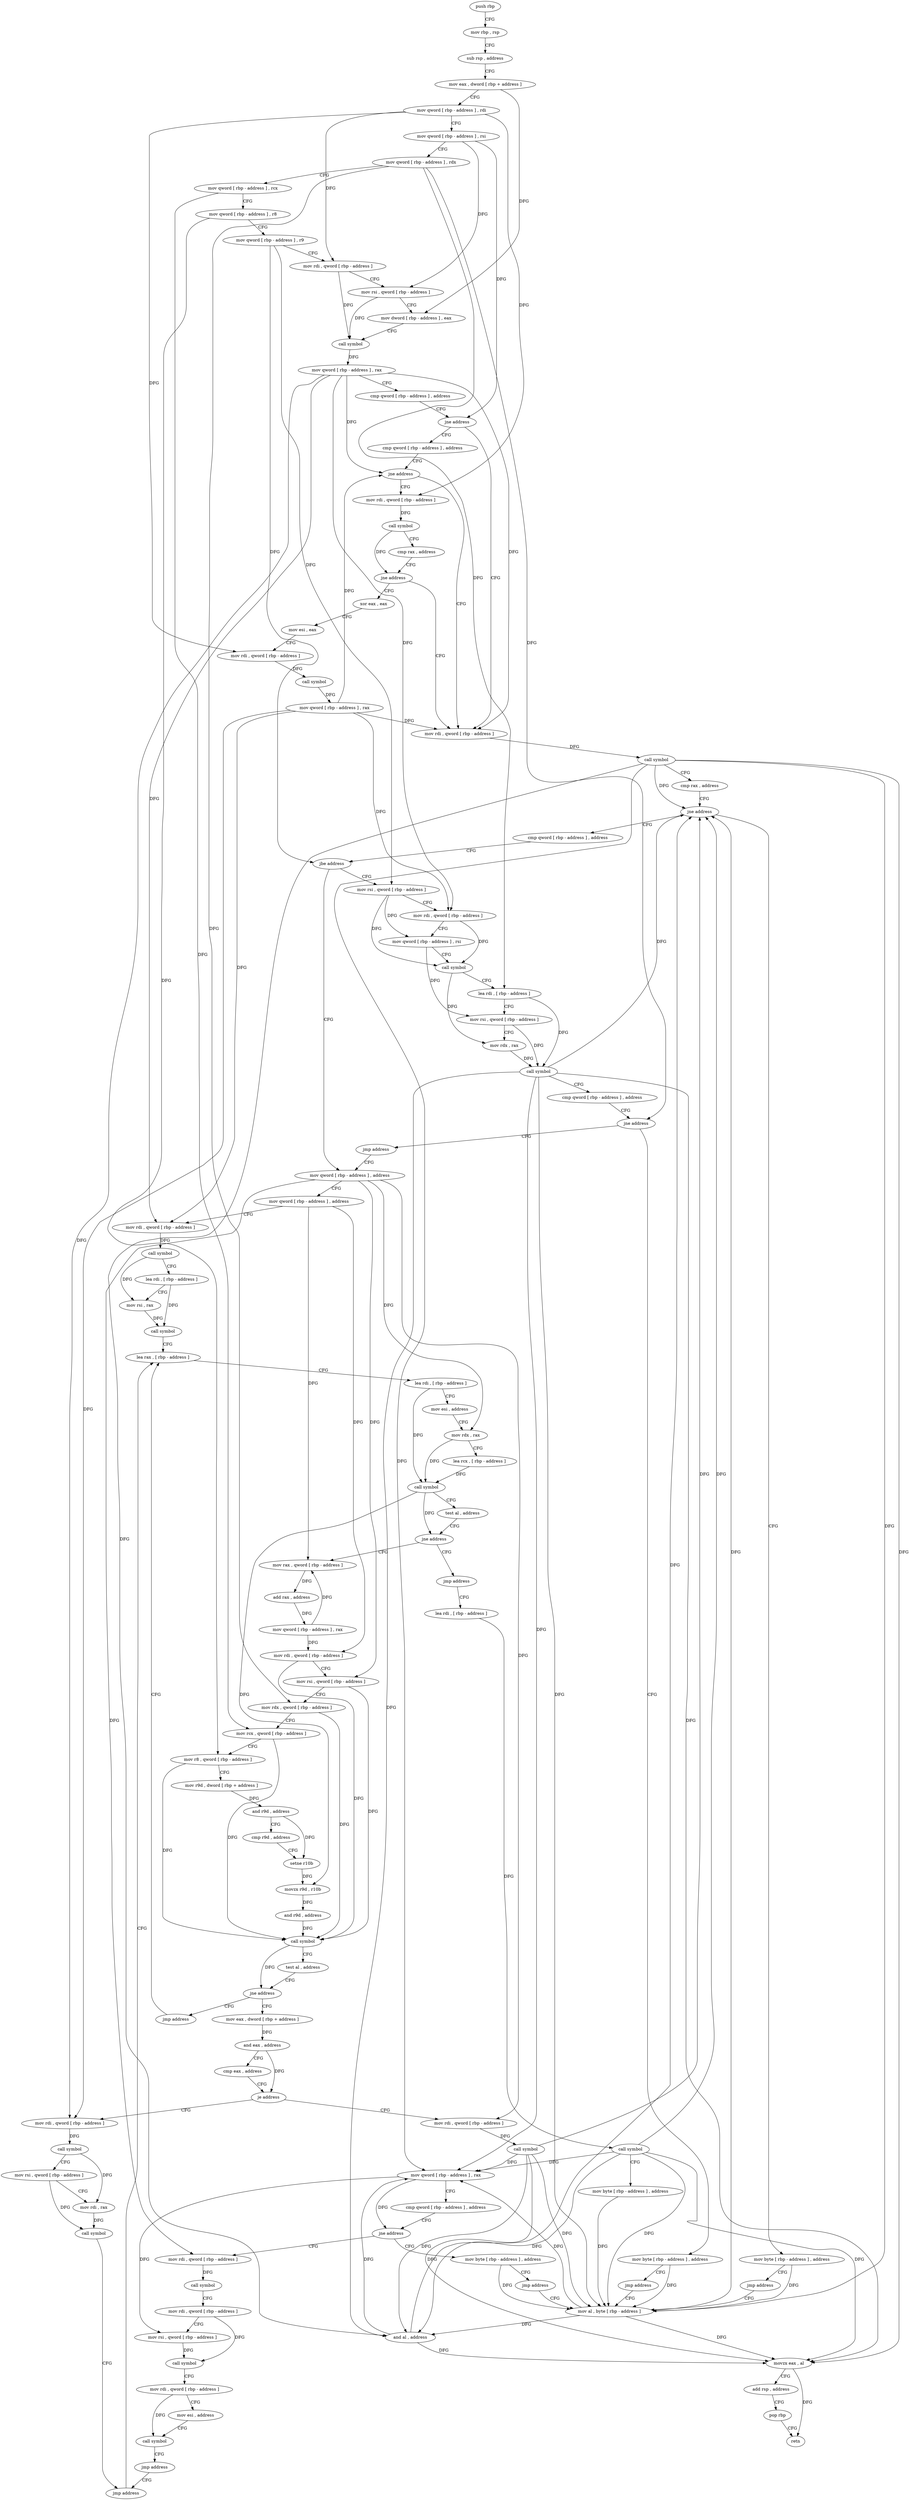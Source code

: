 digraph "func" {
"108000" [label = "push rbp" ]
"108001" [label = "mov rbp , rsp" ]
"108004" [label = "sub rsp , address" ]
"108011" [label = "mov eax , dword [ rbp + address ]" ]
"108014" [label = "mov qword [ rbp - address ] , rdi" ]
"108018" [label = "mov qword [ rbp - address ] , rsi" ]
"108022" [label = "mov qword [ rbp - address ] , rdx" ]
"108026" [label = "mov qword [ rbp - address ] , rcx" ]
"108030" [label = "mov qword [ rbp - address ] , r8" ]
"108034" [label = "mov qword [ rbp - address ] , r9" ]
"108038" [label = "mov rdi , qword [ rbp - address ]" ]
"108042" [label = "mov rsi , qword [ rbp - address ]" ]
"108046" [label = "mov dword [ rbp - address ] , eax" ]
"108052" [label = "call symbol" ]
"108057" [label = "mov qword [ rbp - address ] , rax" ]
"108061" [label = "cmp qword [ rbp - address ] , address" ]
"108066" [label = "jne address" ]
"108119" [label = "mov rdi , qword [ rbp - address ]" ]
"108072" [label = "cmp qword [ rbp - address ] , address" ]
"108123" [label = "call symbol" ]
"108128" [label = "cmp rax , address" ]
"108132" [label = "jne address" ]
"108147" [label = "cmp qword [ rbp - address ] , address" ]
"108138" [label = "mov byte [ rbp - address ] , address" ]
"108077" [label = "jne address" ]
"108083" [label = "mov rdi , qword [ rbp - address ]" ]
"108152" [label = "jbe address" ]
"108222" [label = "mov qword [ rbp - address ] , address" ]
"108158" [label = "mov rsi , qword [ rbp - address ]" ]
"108142" [label = "jmp address" ]
"108519" [label = "mov al , byte [ rbp - address ]" ]
"108087" [label = "call symbol" ]
"108092" [label = "cmp rax , address" ]
"108096" [label = "jne address" ]
"108102" [label = "xor eax , eax" ]
"108230" [label = "mov qword [ rbp - address ] , address" ]
"108238" [label = "mov rdi , qword [ rbp - address ]" ]
"108242" [label = "call symbol" ]
"108247" [label = "lea rdi , [ rbp - address ]" ]
"108254" [label = "mov rsi , rax" ]
"108257" [label = "call symbol" ]
"108262" [label = "lea rax , [ rbp - address ]" ]
"108162" [label = "mov rdi , qword [ rbp - address ]" ]
"108166" [label = "mov qword [ rbp - address ] , rsi" ]
"108173" [label = "call symbol" ]
"108178" [label = "lea rdi , [ rbp - address ]" ]
"108182" [label = "mov rsi , qword [ rbp - address ]" ]
"108189" [label = "mov rdx , rax" ]
"108192" [label = "call symbol" ]
"108197" [label = "cmp qword [ rbp - address ] , address" ]
"108202" [label = "jne address" ]
"108217" [label = "jmp address" ]
"108208" [label = "mov byte [ rbp - address ] , address" ]
"108522" [label = "and al , address" ]
"108524" [label = "movzx eax , al" ]
"108527" [label = "add rsp , address" ]
"108534" [label = "pop rbp" ]
"108535" [label = "retn" ]
"108104" [label = "mov esi , eax" ]
"108106" [label = "mov rdi , qword [ rbp - address ]" ]
"108110" [label = "call symbol" ]
"108115" [label = "mov qword [ rbp - address ] , rax" ]
"108303" [label = "mov rax , qword [ rbp - address ]" ]
"108307" [label = "add rax , address" ]
"108313" [label = "mov qword [ rbp - address ] , rax" ]
"108317" [label = "mov rdi , qword [ rbp - address ]" ]
"108321" [label = "mov rsi , qword [ rbp - address ]" ]
"108325" [label = "mov rdx , qword [ rbp - address ]" ]
"108329" [label = "mov rcx , qword [ rbp - address ]" ]
"108333" [label = "mov r8 , qword [ rbp - address ]" ]
"108337" [label = "mov r9d , dword [ rbp + address ]" ]
"108341" [label = "and r9d , address" ]
"108345" [label = "cmp r9d , address" ]
"108349" [label = "setne r10b" ]
"108353" [label = "movzx r9d , r10b" ]
"108357" [label = "and r9d , address" ]
"108361" [label = "call symbol" ]
"108366" [label = "test al , address" ]
"108368" [label = "jne address" ]
"108379" [label = "mov eax , dword [ rbp + address ]" ]
"108374" [label = "jmp address" ]
"108298" [label = "jmp address" ]
"108503" [label = "lea rdi , [ rbp - address ]" ]
"108212" [label = "jmp address" ]
"108382" [label = "and eax , address" ]
"108385" [label = "cmp eax , address" ]
"108388" [label = "je address" ]
"108477" [label = "mov rdi , qword [ rbp - address ]" ]
"108394" [label = "mov rdi , qword [ rbp - address ]" ]
"108510" [label = "call symbol" ]
"108515" [label = "mov byte [ rbp - address ] , address" ]
"108481" [label = "call symbol" ]
"108486" [label = "mov rsi , qword [ rbp - address ]" ]
"108490" [label = "mov rdi , rax" ]
"108493" [label = "call symbol" ]
"108498" [label = "jmp address" ]
"108398" [label = "call symbol" ]
"108403" [label = "mov qword [ rbp - address ] , rax" ]
"108410" [label = "cmp qword [ rbp - address ] , address" ]
"108418" [label = "jne address" ]
"108433" [label = "mov rdi , qword [ rbp - address ]" ]
"108424" [label = "mov byte [ rbp - address ] , address" ]
"108266" [label = "lea rdi , [ rbp - address ]" ]
"108273" [label = "mov esi , address" ]
"108278" [label = "mov rdx , rax" ]
"108281" [label = "lea rcx , [ rbp - address ]" ]
"108285" [label = "call symbol" ]
"108290" [label = "test al , address" ]
"108292" [label = "jne address" ]
"108437" [label = "call symbol" ]
"108442" [label = "mov rdi , qword [ rbp - address ]" ]
"108446" [label = "mov rsi , qword [ rbp - address ]" ]
"108453" [label = "call symbol" ]
"108458" [label = "mov rdi , qword [ rbp - address ]" ]
"108462" [label = "mov esi , address" ]
"108467" [label = "call symbol" ]
"108472" [label = "jmp address" ]
"108428" [label = "jmp address" ]
"108000" -> "108001" [ label = "CFG" ]
"108001" -> "108004" [ label = "CFG" ]
"108004" -> "108011" [ label = "CFG" ]
"108011" -> "108014" [ label = "CFG" ]
"108011" -> "108046" [ label = "DFG" ]
"108014" -> "108018" [ label = "CFG" ]
"108014" -> "108038" [ label = "DFG" ]
"108014" -> "108083" [ label = "DFG" ]
"108014" -> "108106" [ label = "DFG" ]
"108018" -> "108022" [ label = "CFG" ]
"108018" -> "108042" [ label = "DFG" ]
"108018" -> "108066" [ label = "DFG" ]
"108022" -> "108026" [ label = "CFG" ]
"108022" -> "108202" [ label = "DFG" ]
"108022" -> "108325" [ label = "DFG" ]
"108022" -> "108178" [ label = "DFG" ]
"108026" -> "108030" [ label = "CFG" ]
"108026" -> "108329" [ label = "DFG" ]
"108030" -> "108034" [ label = "CFG" ]
"108030" -> "108333" [ label = "DFG" ]
"108034" -> "108038" [ label = "CFG" ]
"108034" -> "108152" [ label = "DFG" ]
"108034" -> "108158" [ label = "DFG" ]
"108038" -> "108042" [ label = "CFG" ]
"108038" -> "108052" [ label = "DFG" ]
"108042" -> "108046" [ label = "CFG" ]
"108042" -> "108052" [ label = "DFG" ]
"108046" -> "108052" [ label = "CFG" ]
"108052" -> "108057" [ label = "DFG" ]
"108057" -> "108061" [ label = "CFG" ]
"108057" -> "108119" [ label = "DFG" ]
"108057" -> "108077" [ label = "DFG" ]
"108057" -> "108238" [ label = "DFG" ]
"108057" -> "108162" [ label = "DFG" ]
"108057" -> "108477" [ label = "DFG" ]
"108061" -> "108066" [ label = "CFG" ]
"108066" -> "108119" [ label = "CFG" ]
"108066" -> "108072" [ label = "CFG" ]
"108119" -> "108123" [ label = "DFG" ]
"108072" -> "108077" [ label = "CFG" ]
"108123" -> "108128" [ label = "CFG" ]
"108123" -> "108132" [ label = "DFG" ]
"108123" -> "108519" [ label = "DFG" ]
"108123" -> "108522" [ label = "DFG" ]
"108123" -> "108524" [ label = "DFG" ]
"108123" -> "108403" [ label = "DFG" ]
"108128" -> "108132" [ label = "CFG" ]
"108132" -> "108147" [ label = "CFG" ]
"108132" -> "108138" [ label = "CFG" ]
"108147" -> "108152" [ label = "CFG" ]
"108138" -> "108142" [ label = "CFG" ]
"108138" -> "108519" [ label = "DFG" ]
"108077" -> "108119" [ label = "CFG" ]
"108077" -> "108083" [ label = "CFG" ]
"108083" -> "108087" [ label = "DFG" ]
"108152" -> "108222" [ label = "CFG" ]
"108152" -> "108158" [ label = "CFG" ]
"108222" -> "108230" [ label = "CFG" ]
"108222" -> "108321" [ label = "DFG" ]
"108222" -> "108394" [ label = "DFG" ]
"108222" -> "108433" [ label = "DFG" ]
"108222" -> "108278" [ label = "DFG" ]
"108158" -> "108162" [ label = "CFG" ]
"108158" -> "108166" [ label = "DFG" ]
"108158" -> "108173" [ label = "DFG" ]
"108142" -> "108519" [ label = "CFG" ]
"108519" -> "108522" [ label = "DFG" ]
"108519" -> "108132" [ label = "DFG" ]
"108519" -> "108524" [ label = "DFG" ]
"108519" -> "108403" [ label = "DFG" ]
"108087" -> "108092" [ label = "CFG" ]
"108087" -> "108096" [ label = "DFG" ]
"108092" -> "108096" [ label = "CFG" ]
"108096" -> "108119" [ label = "CFG" ]
"108096" -> "108102" [ label = "CFG" ]
"108102" -> "108104" [ label = "CFG" ]
"108230" -> "108238" [ label = "CFG" ]
"108230" -> "108303" [ label = "DFG" ]
"108230" -> "108317" [ label = "DFG" ]
"108238" -> "108242" [ label = "DFG" ]
"108242" -> "108247" [ label = "CFG" ]
"108242" -> "108254" [ label = "DFG" ]
"108247" -> "108254" [ label = "CFG" ]
"108247" -> "108257" [ label = "DFG" ]
"108254" -> "108257" [ label = "DFG" ]
"108257" -> "108262" [ label = "CFG" ]
"108262" -> "108266" [ label = "CFG" ]
"108162" -> "108166" [ label = "CFG" ]
"108162" -> "108173" [ label = "DFG" ]
"108166" -> "108173" [ label = "CFG" ]
"108166" -> "108182" [ label = "DFG" ]
"108173" -> "108178" [ label = "CFG" ]
"108173" -> "108189" [ label = "DFG" ]
"108178" -> "108182" [ label = "CFG" ]
"108178" -> "108192" [ label = "DFG" ]
"108182" -> "108189" [ label = "CFG" ]
"108182" -> "108192" [ label = "DFG" ]
"108189" -> "108192" [ label = "DFG" ]
"108192" -> "108197" [ label = "CFG" ]
"108192" -> "108132" [ label = "DFG" ]
"108192" -> "108519" [ label = "DFG" ]
"108192" -> "108522" [ label = "DFG" ]
"108192" -> "108524" [ label = "DFG" ]
"108192" -> "108403" [ label = "DFG" ]
"108197" -> "108202" [ label = "CFG" ]
"108202" -> "108217" [ label = "CFG" ]
"108202" -> "108208" [ label = "CFG" ]
"108217" -> "108222" [ label = "CFG" ]
"108208" -> "108212" [ label = "CFG" ]
"108208" -> "108519" [ label = "DFG" ]
"108522" -> "108524" [ label = "DFG" ]
"108522" -> "108132" [ label = "DFG" ]
"108522" -> "108403" [ label = "DFG" ]
"108524" -> "108527" [ label = "CFG" ]
"108524" -> "108535" [ label = "DFG" ]
"108527" -> "108534" [ label = "CFG" ]
"108534" -> "108535" [ label = "CFG" ]
"108104" -> "108106" [ label = "CFG" ]
"108106" -> "108110" [ label = "DFG" ]
"108110" -> "108115" [ label = "DFG" ]
"108115" -> "108119" [ label = "DFG" ]
"108115" -> "108077" [ label = "DFG" ]
"108115" -> "108238" [ label = "DFG" ]
"108115" -> "108162" [ label = "DFG" ]
"108115" -> "108477" [ label = "DFG" ]
"108303" -> "108307" [ label = "DFG" ]
"108307" -> "108313" [ label = "DFG" ]
"108313" -> "108317" [ label = "DFG" ]
"108313" -> "108303" [ label = "DFG" ]
"108317" -> "108321" [ label = "CFG" ]
"108317" -> "108361" [ label = "DFG" ]
"108321" -> "108325" [ label = "CFG" ]
"108321" -> "108361" [ label = "DFG" ]
"108325" -> "108329" [ label = "CFG" ]
"108325" -> "108361" [ label = "DFG" ]
"108329" -> "108333" [ label = "CFG" ]
"108329" -> "108361" [ label = "DFG" ]
"108333" -> "108337" [ label = "CFG" ]
"108333" -> "108361" [ label = "DFG" ]
"108337" -> "108341" [ label = "DFG" ]
"108341" -> "108345" [ label = "CFG" ]
"108341" -> "108349" [ label = "DFG" ]
"108345" -> "108349" [ label = "CFG" ]
"108349" -> "108353" [ label = "DFG" ]
"108353" -> "108357" [ label = "DFG" ]
"108357" -> "108361" [ label = "DFG" ]
"108361" -> "108366" [ label = "CFG" ]
"108361" -> "108368" [ label = "DFG" ]
"108366" -> "108368" [ label = "CFG" ]
"108368" -> "108379" [ label = "CFG" ]
"108368" -> "108374" [ label = "CFG" ]
"108379" -> "108382" [ label = "DFG" ]
"108374" -> "108262" [ label = "CFG" ]
"108298" -> "108503" [ label = "CFG" ]
"108503" -> "108510" [ label = "DFG" ]
"108212" -> "108519" [ label = "CFG" ]
"108382" -> "108385" [ label = "CFG" ]
"108382" -> "108388" [ label = "DFG" ]
"108385" -> "108388" [ label = "CFG" ]
"108388" -> "108477" [ label = "CFG" ]
"108388" -> "108394" [ label = "CFG" ]
"108477" -> "108481" [ label = "DFG" ]
"108394" -> "108398" [ label = "DFG" ]
"108510" -> "108515" [ label = "CFG" ]
"108510" -> "108132" [ label = "DFG" ]
"108510" -> "108522" [ label = "DFG" ]
"108510" -> "108524" [ label = "DFG" ]
"108510" -> "108519" [ label = "DFG" ]
"108510" -> "108403" [ label = "DFG" ]
"108515" -> "108519" [ label = "DFG" ]
"108481" -> "108486" [ label = "CFG" ]
"108481" -> "108490" [ label = "DFG" ]
"108486" -> "108490" [ label = "CFG" ]
"108486" -> "108493" [ label = "DFG" ]
"108490" -> "108493" [ label = "DFG" ]
"108493" -> "108498" [ label = "CFG" ]
"108498" -> "108262" [ label = "CFG" ]
"108398" -> "108403" [ label = "DFG" ]
"108398" -> "108132" [ label = "DFG" ]
"108398" -> "108522" [ label = "DFG" ]
"108398" -> "108524" [ label = "DFG" ]
"108398" -> "108519" [ label = "DFG" ]
"108403" -> "108410" [ label = "CFG" ]
"108403" -> "108418" [ label = "DFG" ]
"108403" -> "108446" [ label = "DFG" ]
"108410" -> "108418" [ label = "CFG" ]
"108418" -> "108433" [ label = "CFG" ]
"108418" -> "108424" [ label = "CFG" ]
"108433" -> "108437" [ label = "DFG" ]
"108424" -> "108428" [ label = "CFG" ]
"108424" -> "108519" [ label = "DFG" ]
"108266" -> "108273" [ label = "CFG" ]
"108266" -> "108285" [ label = "DFG" ]
"108273" -> "108278" [ label = "CFG" ]
"108278" -> "108281" [ label = "CFG" ]
"108278" -> "108285" [ label = "DFG" ]
"108281" -> "108285" [ label = "DFG" ]
"108285" -> "108290" [ label = "CFG" ]
"108285" -> "108292" [ label = "DFG" ]
"108285" -> "108353" [ label = "DFG" ]
"108290" -> "108292" [ label = "CFG" ]
"108292" -> "108303" [ label = "CFG" ]
"108292" -> "108298" [ label = "CFG" ]
"108437" -> "108442" [ label = "CFG" ]
"108442" -> "108446" [ label = "CFG" ]
"108442" -> "108453" [ label = "DFG" ]
"108446" -> "108453" [ label = "DFG" ]
"108453" -> "108458" [ label = "CFG" ]
"108458" -> "108462" [ label = "CFG" ]
"108458" -> "108467" [ label = "DFG" ]
"108462" -> "108467" [ label = "CFG" ]
"108467" -> "108472" [ label = "CFG" ]
"108472" -> "108498" [ label = "CFG" ]
"108428" -> "108519" [ label = "CFG" ]
}
